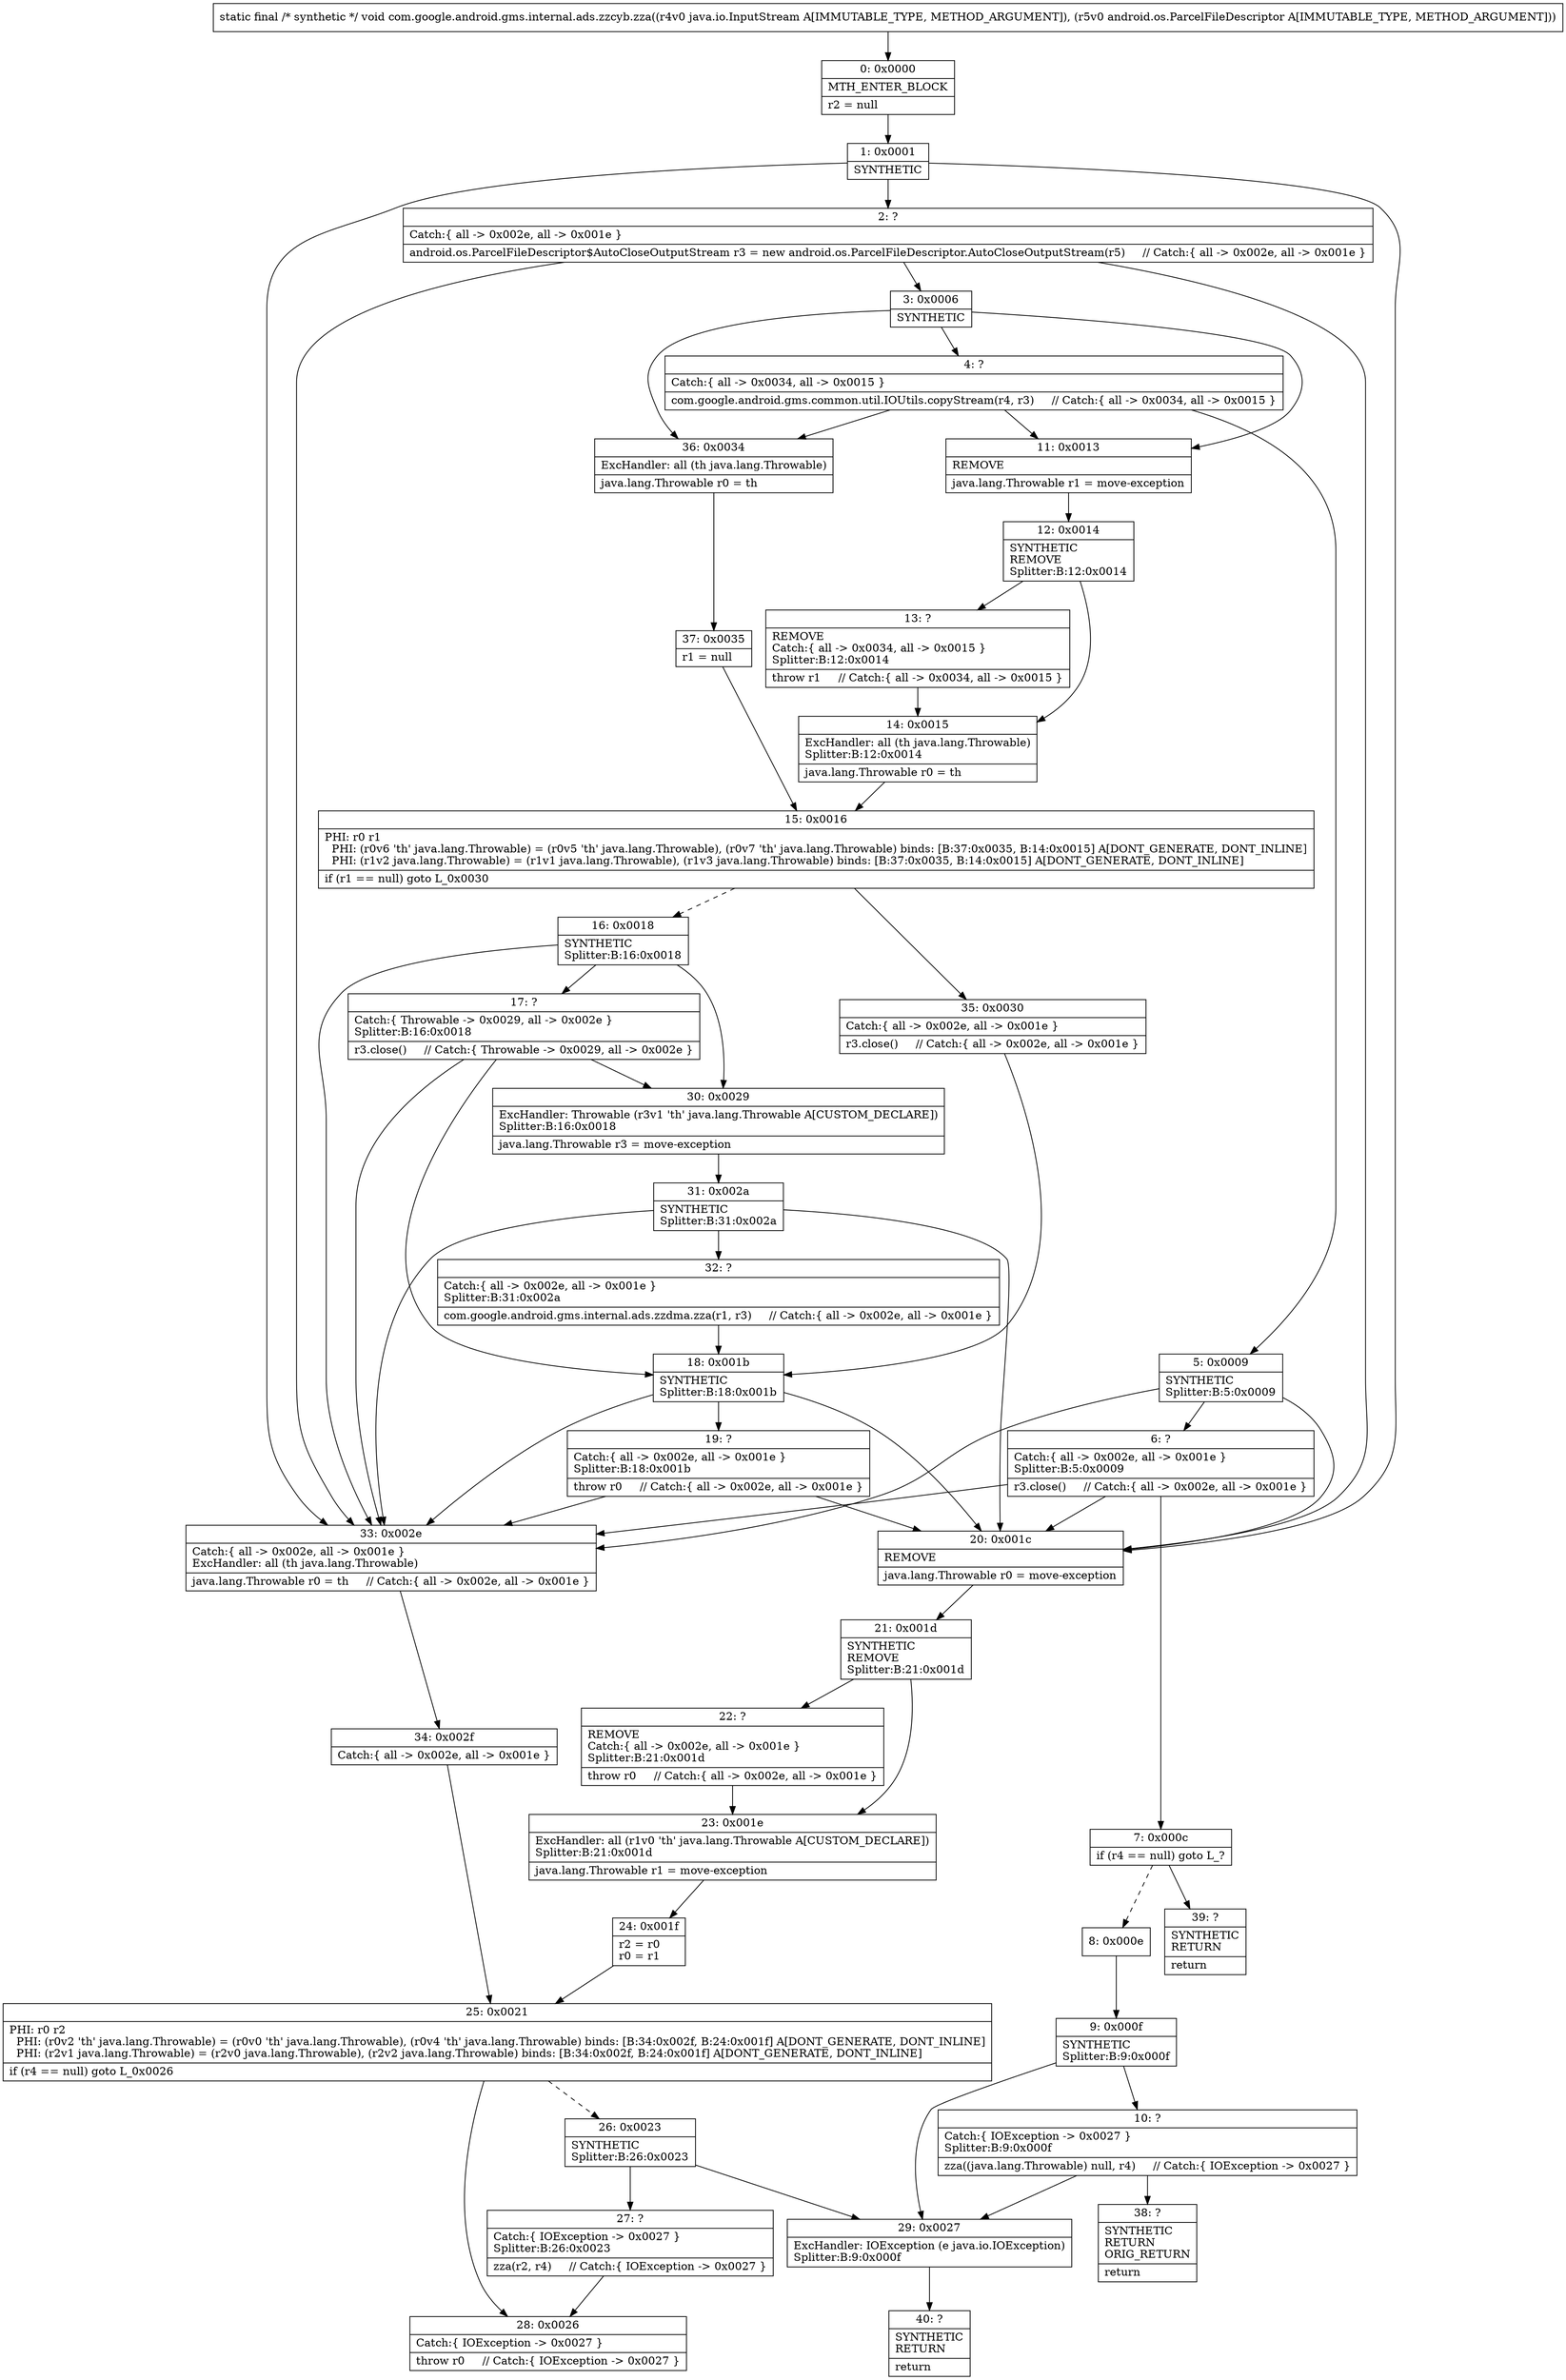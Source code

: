 digraph "CFG forcom.google.android.gms.internal.ads.zzcyb.zza(Ljava\/io\/InputStream;Landroid\/os\/ParcelFileDescriptor;)V" {
Node_0 [shape=record,label="{0\:\ 0x0000|MTH_ENTER_BLOCK\l|r2 = null\l}"];
Node_1 [shape=record,label="{1\:\ 0x0001|SYNTHETIC\l}"];
Node_2 [shape=record,label="{2\:\ ?|Catch:\{ all \-\> 0x002e, all \-\> 0x001e \}\l|android.os.ParcelFileDescriptor$AutoCloseOutputStream r3 = new android.os.ParcelFileDescriptor.AutoCloseOutputStream(r5)     \/\/ Catch:\{ all \-\> 0x002e, all \-\> 0x001e \}\l}"];
Node_3 [shape=record,label="{3\:\ 0x0006|SYNTHETIC\l}"];
Node_4 [shape=record,label="{4\:\ ?|Catch:\{ all \-\> 0x0034, all \-\> 0x0015 \}\l|com.google.android.gms.common.util.IOUtils.copyStream(r4, r3)     \/\/ Catch:\{ all \-\> 0x0034, all \-\> 0x0015 \}\l}"];
Node_5 [shape=record,label="{5\:\ 0x0009|SYNTHETIC\lSplitter:B:5:0x0009\l}"];
Node_6 [shape=record,label="{6\:\ ?|Catch:\{ all \-\> 0x002e, all \-\> 0x001e \}\lSplitter:B:5:0x0009\l|r3.close()     \/\/ Catch:\{ all \-\> 0x002e, all \-\> 0x001e \}\l}"];
Node_7 [shape=record,label="{7\:\ 0x000c|if (r4 == null) goto L_?\l}"];
Node_8 [shape=record,label="{8\:\ 0x000e}"];
Node_9 [shape=record,label="{9\:\ 0x000f|SYNTHETIC\lSplitter:B:9:0x000f\l}"];
Node_10 [shape=record,label="{10\:\ ?|Catch:\{ IOException \-\> 0x0027 \}\lSplitter:B:9:0x000f\l|zza((java.lang.Throwable) null, r4)     \/\/ Catch:\{ IOException \-\> 0x0027 \}\l}"];
Node_11 [shape=record,label="{11\:\ 0x0013|REMOVE\l|java.lang.Throwable r1 = move\-exception\l}"];
Node_12 [shape=record,label="{12\:\ 0x0014|SYNTHETIC\lREMOVE\lSplitter:B:12:0x0014\l}"];
Node_13 [shape=record,label="{13\:\ ?|REMOVE\lCatch:\{ all \-\> 0x0034, all \-\> 0x0015 \}\lSplitter:B:12:0x0014\l|throw r1     \/\/ Catch:\{ all \-\> 0x0034, all \-\> 0x0015 \}\l}"];
Node_14 [shape=record,label="{14\:\ 0x0015|ExcHandler: all (th java.lang.Throwable)\lSplitter:B:12:0x0014\l|java.lang.Throwable r0 = th\l}"];
Node_15 [shape=record,label="{15\:\ 0x0016|PHI: r0 r1 \l  PHI: (r0v6 'th' java.lang.Throwable) = (r0v5 'th' java.lang.Throwable), (r0v7 'th' java.lang.Throwable) binds: [B:37:0x0035, B:14:0x0015] A[DONT_GENERATE, DONT_INLINE]\l  PHI: (r1v2 java.lang.Throwable) = (r1v1 java.lang.Throwable), (r1v3 java.lang.Throwable) binds: [B:37:0x0035, B:14:0x0015] A[DONT_GENERATE, DONT_INLINE]\l|if (r1 == null) goto L_0x0030\l}"];
Node_16 [shape=record,label="{16\:\ 0x0018|SYNTHETIC\lSplitter:B:16:0x0018\l}"];
Node_17 [shape=record,label="{17\:\ ?|Catch:\{ Throwable \-\> 0x0029, all \-\> 0x002e \}\lSplitter:B:16:0x0018\l|r3.close()     \/\/ Catch:\{ Throwable \-\> 0x0029, all \-\> 0x002e \}\l}"];
Node_18 [shape=record,label="{18\:\ 0x001b|SYNTHETIC\lSplitter:B:18:0x001b\l}"];
Node_19 [shape=record,label="{19\:\ ?|Catch:\{ all \-\> 0x002e, all \-\> 0x001e \}\lSplitter:B:18:0x001b\l|throw r0     \/\/ Catch:\{ all \-\> 0x002e, all \-\> 0x001e \}\l}"];
Node_20 [shape=record,label="{20\:\ 0x001c|REMOVE\l|java.lang.Throwable r0 = move\-exception\l}"];
Node_21 [shape=record,label="{21\:\ 0x001d|SYNTHETIC\lREMOVE\lSplitter:B:21:0x001d\l}"];
Node_22 [shape=record,label="{22\:\ ?|REMOVE\lCatch:\{ all \-\> 0x002e, all \-\> 0x001e \}\lSplitter:B:21:0x001d\l|throw r0     \/\/ Catch:\{ all \-\> 0x002e, all \-\> 0x001e \}\l}"];
Node_23 [shape=record,label="{23\:\ 0x001e|ExcHandler: all (r1v0 'th' java.lang.Throwable A[CUSTOM_DECLARE])\lSplitter:B:21:0x001d\l|java.lang.Throwable r1 = move\-exception\l}"];
Node_24 [shape=record,label="{24\:\ 0x001f|r2 = r0\lr0 = r1\l}"];
Node_25 [shape=record,label="{25\:\ 0x0021|PHI: r0 r2 \l  PHI: (r0v2 'th' java.lang.Throwable) = (r0v0 'th' java.lang.Throwable), (r0v4 'th' java.lang.Throwable) binds: [B:34:0x002f, B:24:0x001f] A[DONT_GENERATE, DONT_INLINE]\l  PHI: (r2v1 java.lang.Throwable) = (r2v0 java.lang.Throwable), (r2v2 java.lang.Throwable) binds: [B:34:0x002f, B:24:0x001f] A[DONT_GENERATE, DONT_INLINE]\l|if (r4 == null) goto L_0x0026\l}"];
Node_26 [shape=record,label="{26\:\ 0x0023|SYNTHETIC\lSplitter:B:26:0x0023\l}"];
Node_27 [shape=record,label="{27\:\ ?|Catch:\{ IOException \-\> 0x0027 \}\lSplitter:B:26:0x0023\l|zza(r2, r4)     \/\/ Catch:\{ IOException \-\> 0x0027 \}\l}"];
Node_28 [shape=record,label="{28\:\ 0x0026|Catch:\{ IOException \-\> 0x0027 \}\l|throw r0     \/\/ Catch:\{ IOException \-\> 0x0027 \}\l}"];
Node_29 [shape=record,label="{29\:\ 0x0027|ExcHandler: IOException (e java.io.IOException)\lSplitter:B:9:0x000f\l}"];
Node_30 [shape=record,label="{30\:\ 0x0029|ExcHandler: Throwable (r3v1 'th' java.lang.Throwable A[CUSTOM_DECLARE])\lSplitter:B:16:0x0018\l|java.lang.Throwable r3 = move\-exception\l}"];
Node_31 [shape=record,label="{31\:\ 0x002a|SYNTHETIC\lSplitter:B:31:0x002a\l}"];
Node_32 [shape=record,label="{32\:\ ?|Catch:\{ all \-\> 0x002e, all \-\> 0x001e \}\lSplitter:B:31:0x002a\l|com.google.android.gms.internal.ads.zzdma.zza(r1, r3)     \/\/ Catch:\{ all \-\> 0x002e, all \-\> 0x001e \}\l}"];
Node_33 [shape=record,label="{33\:\ 0x002e|Catch:\{ all \-\> 0x002e, all \-\> 0x001e \}\lExcHandler: all (th java.lang.Throwable)\l|java.lang.Throwable r0 = th     \/\/ Catch:\{ all \-\> 0x002e, all \-\> 0x001e \}\l}"];
Node_34 [shape=record,label="{34\:\ 0x002f|Catch:\{ all \-\> 0x002e, all \-\> 0x001e \}\l}"];
Node_35 [shape=record,label="{35\:\ 0x0030|Catch:\{ all \-\> 0x002e, all \-\> 0x001e \}\l|r3.close()     \/\/ Catch:\{ all \-\> 0x002e, all \-\> 0x001e \}\l}"];
Node_36 [shape=record,label="{36\:\ 0x0034|ExcHandler: all (th java.lang.Throwable)\l|java.lang.Throwable r0 = th\l}"];
Node_37 [shape=record,label="{37\:\ 0x0035|r1 = null\l}"];
Node_38 [shape=record,label="{38\:\ ?|SYNTHETIC\lRETURN\lORIG_RETURN\l|return\l}"];
Node_39 [shape=record,label="{39\:\ ?|SYNTHETIC\lRETURN\l|return\l}"];
Node_40 [shape=record,label="{40\:\ ?|SYNTHETIC\lRETURN\l|return\l}"];
MethodNode[shape=record,label="{static final \/* synthetic *\/ void com.google.android.gms.internal.ads.zzcyb.zza((r4v0 java.io.InputStream A[IMMUTABLE_TYPE, METHOD_ARGUMENT]), (r5v0 android.os.ParcelFileDescriptor A[IMMUTABLE_TYPE, METHOD_ARGUMENT])) }"];
MethodNode -> Node_0;
Node_0 -> Node_1;
Node_1 -> Node_2;
Node_1 -> Node_20;
Node_1 -> Node_33;
Node_2 -> Node_3;
Node_2 -> Node_20;
Node_2 -> Node_33;
Node_3 -> Node_4;
Node_3 -> Node_11;
Node_3 -> Node_36;
Node_4 -> Node_5;
Node_4 -> Node_11;
Node_4 -> Node_36;
Node_5 -> Node_6;
Node_5 -> Node_20;
Node_5 -> Node_33;
Node_6 -> Node_7;
Node_6 -> Node_20;
Node_6 -> Node_33;
Node_7 -> Node_8[style=dashed];
Node_7 -> Node_39;
Node_8 -> Node_9;
Node_9 -> Node_10;
Node_9 -> Node_29;
Node_10 -> Node_29;
Node_10 -> Node_38;
Node_11 -> Node_12;
Node_12 -> Node_13;
Node_12 -> Node_14;
Node_13 -> Node_14;
Node_14 -> Node_15;
Node_15 -> Node_16[style=dashed];
Node_15 -> Node_35;
Node_16 -> Node_17;
Node_16 -> Node_30;
Node_16 -> Node_33;
Node_17 -> Node_18;
Node_17 -> Node_30;
Node_17 -> Node_33;
Node_18 -> Node_19;
Node_18 -> Node_20;
Node_18 -> Node_33;
Node_19 -> Node_20;
Node_19 -> Node_33;
Node_20 -> Node_21;
Node_21 -> Node_22;
Node_21 -> Node_23;
Node_22 -> Node_23;
Node_23 -> Node_24;
Node_24 -> Node_25;
Node_25 -> Node_26[style=dashed];
Node_25 -> Node_28;
Node_26 -> Node_27;
Node_26 -> Node_29;
Node_27 -> Node_28;
Node_29 -> Node_40;
Node_30 -> Node_31;
Node_31 -> Node_32;
Node_31 -> Node_20;
Node_31 -> Node_33;
Node_32 -> Node_18;
Node_33 -> Node_34;
Node_34 -> Node_25;
Node_35 -> Node_18;
Node_36 -> Node_37;
Node_37 -> Node_15;
}

